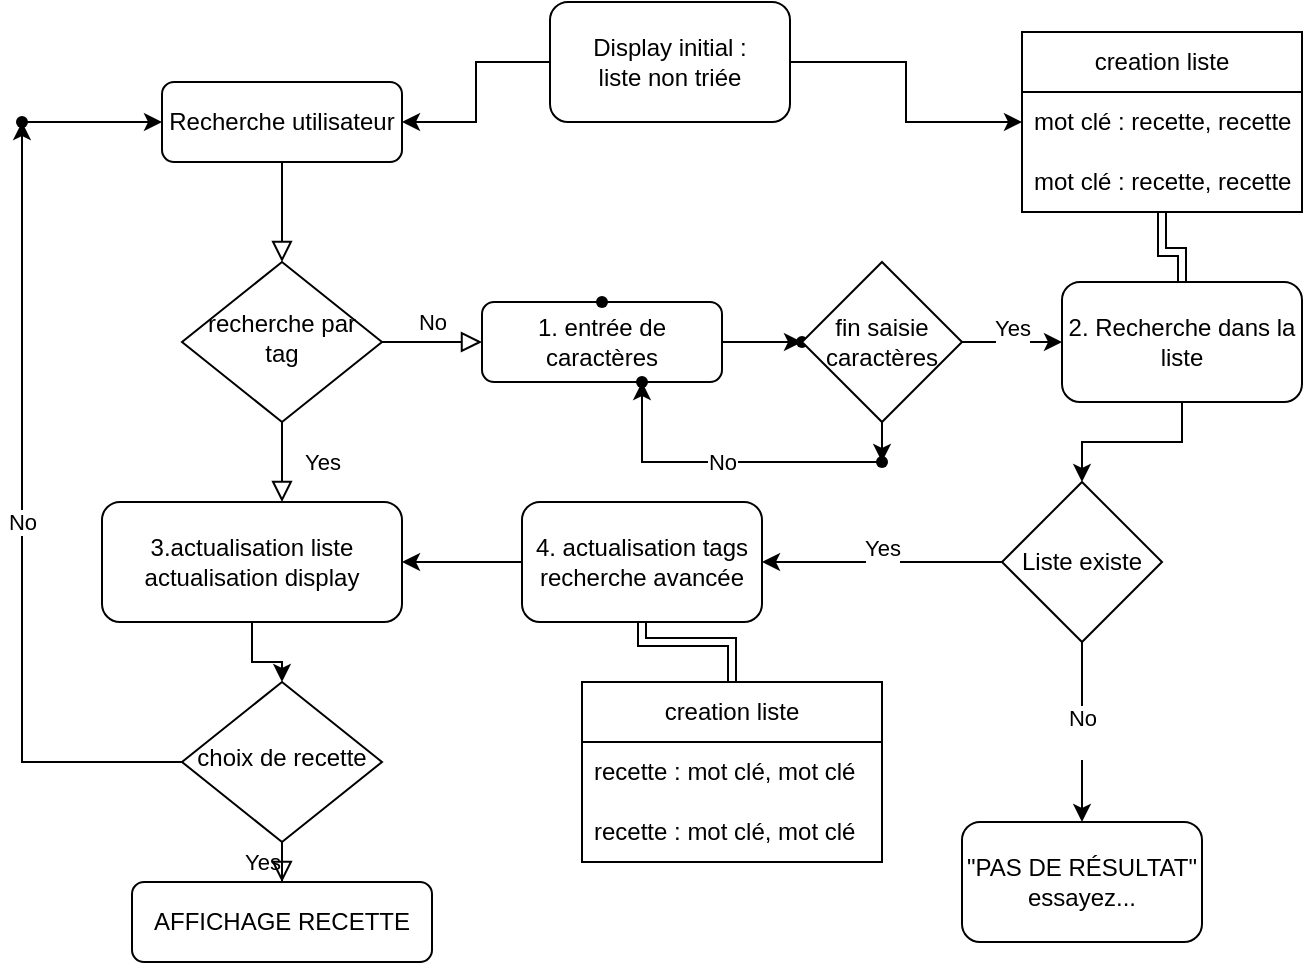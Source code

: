 <mxfile version="21.0.6" type="github">
  <diagram id="C5RBs43oDa-KdzZeNtuy" name="Page-1">
    <mxGraphModel dx="1434" dy="746" grid="1" gridSize="10" guides="1" tooltips="1" connect="1" arrows="1" fold="1" page="1" pageScale="1" pageWidth="827" pageHeight="1169" math="0" shadow="0">
      <root>
        <mxCell id="WIyWlLk6GJQsqaUBKTNV-0" />
        <mxCell id="WIyWlLk6GJQsqaUBKTNV-1" parent="WIyWlLk6GJQsqaUBKTNV-0" />
        <mxCell id="WIyWlLk6GJQsqaUBKTNV-2" value="" style="rounded=0;html=1;jettySize=auto;orthogonalLoop=1;fontSize=11;endArrow=block;endFill=0;endSize=8;strokeWidth=1;shadow=0;labelBackgroundColor=none;edgeStyle=orthogonalEdgeStyle;" parent="WIyWlLk6GJQsqaUBKTNV-1" source="WIyWlLk6GJQsqaUBKTNV-3" target="WIyWlLk6GJQsqaUBKTNV-6" edge="1">
          <mxGeometry relative="1" as="geometry" />
        </mxCell>
        <mxCell id="WIyWlLk6GJQsqaUBKTNV-3" value="Recherche utilisateur" style="rounded=1;whiteSpace=wrap;html=1;fontSize=12;glass=0;strokeWidth=1;shadow=0;" parent="WIyWlLk6GJQsqaUBKTNV-1" vertex="1">
          <mxGeometry x="160" y="80" width="120" height="40" as="geometry" />
        </mxCell>
        <mxCell id="WIyWlLk6GJQsqaUBKTNV-4" value="Yes" style="rounded=0;html=1;jettySize=auto;orthogonalLoop=1;fontSize=11;endArrow=block;endFill=0;endSize=8;strokeWidth=1;shadow=0;labelBackgroundColor=none;edgeStyle=orthogonalEdgeStyle;" parent="WIyWlLk6GJQsqaUBKTNV-1" source="WIyWlLk6GJQsqaUBKTNV-6" edge="1">
          <mxGeometry y="20" relative="1" as="geometry">
            <mxPoint as="offset" />
            <mxPoint x="220" y="290" as="targetPoint" />
          </mxGeometry>
        </mxCell>
        <mxCell id="WIyWlLk6GJQsqaUBKTNV-5" value="No" style="edgeStyle=orthogonalEdgeStyle;rounded=0;html=1;jettySize=auto;orthogonalLoop=1;fontSize=11;endArrow=block;endFill=0;endSize=8;strokeWidth=1;shadow=0;labelBackgroundColor=none;" parent="WIyWlLk6GJQsqaUBKTNV-1" source="WIyWlLk6GJQsqaUBKTNV-6" target="WIyWlLk6GJQsqaUBKTNV-7" edge="1">
          <mxGeometry y="10" relative="1" as="geometry">
            <mxPoint as="offset" />
          </mxGeometry>
        </mxCell>
        <mxCell id="WIyWlLk6GJQsqaUBKTNV-6" value="recherche par tag" style="rhombus;whiteSpace=wrap;html=1;shadow=0;fontFamily=Helvetica;fontSize=12;align=center;strokeWidth=1;spacing=6;spacingTop=-4;" parent="WIyWlLk6GJQsqaUBKTNV-1" vertex="1">
          <mxGeometry x="170" y="170" width="100" height="80" as="geometry" />
        </mxCell>
        <mxCell id="lKeSZct14nc6wVGhTYW1-5" value="" style="edgeStyle=orthogonalEdgeStyle;rounded=0;orthogonalLoop=1;jettySize=auto;html=1;" edge="1" parent="WIyWlLk6GJQsqaUBKTNV-1" source="WIyWlLk6GJQsqaUBKTNV-7" target="lKeSZct14nc6wVGhTYW1-4">
          <mxGeometry relative="1" as="geometry" />
        </mxCell>
        <mxCell id="WIyWlLk6GJQsqaUBKTNV-7" value="1. entrée de caractères" style="rounded=1;whiteSpace=wrap;html=1;fontSize=12;glass=0;strokeWidth=1;shadow=0;" parent="WIyWlLk6GJQsqaUBKTNV-1" vertex="1">
          <mxGeometry x="320" y="190" width="120" height="40" as="geometry" />
        </mxCell>
        <mxCell id="WIyWlLk6GJQsqaUBKTNV-9" value="Yes" style="edgeStyle=orthogonalEdgeStyle;rounded=0;html=1;jettySize=auto;orthogonalLoop=1;fontSize=11;endArrow=block;endFill=0;endSize=8;strokeWidth=1;shadow=0;labelBackgroundColor=none;" parent="WIyWlLk6GJQsqaUBKTNV-1" source="WIyWlLk6GJQsqaUBKTNV-10" target="WIyWlLk6GJQsqaUBKTNV-12" edge="1">
          <mxGeometry y="10" relative="1" as="geometry">
            <mxPoint as="offset" />
          </mxGeometry>
        </mxCell>
        <mxCell id="lKeSZct14nc6wVGhTYW1-24" value="No" style="edgeStyle=orthogonalEdgeStyle;rounded=0;orthogonalLoop=1;jettySize=auto;html=1;" edge="1" parent="WIyWlLk6GJQsqaUBKTNV-1" source="WIyWlLk6GJQsqaUBKTNV-10" target="lKeSZct14nc6wVGhTYW1-23">
          <mxGeometry relative="1" as="geometry" />
        </mxCell>
        <mxCell id="WIyWlLk6GJQsqaUBKTNV-10" value="choix de recette" style="rhombus;whiteSpace=wrap;html=1;shadow=0;fontFamily=Helvetica;fontSize=12;align=center;strokeWidth=1;spacing=6;spacingTop=-4;" parent="WIyWlLk6GJQsqaUBKTNV-1" vertex="1">
          <mxGeometry x="170" y="380" width="100" height="80" as="geometry" />
        </mxCell>
        <mxCell id="WIyWlLk6GJQsqaUBKTNV-12" value="AFFICHAGE RECETTE" style="rounded=1;whiteSpace=wrap;html=1;fontSize=12;glass=0;strokeWidth=1;shadow=0;" parent="WIyWlLk6GJQsqaUBKTNV-1" vertex="1">
          <mxGeometry x="145" y="480" width="150" height="40" as="geometry" />
        </mxCell>
        <mxCell id="lKeSZct14nc6wVGhTYW1-4" value="" style="shape=waypoint;sketch=0;size=6;pointerEvents=1;points=[];fillColor=default;resizable=0;rotatable=0;perimeter=centerPerimeter;snapToPoint=1;rounded=1;glass=0;strokeWidth=1;shadow=0;" vertex="1" parent="WIyWlLk6GJQsqaUBKTNV-1">
          <mxGeometry x="470" y="200" width="20" height="20" as="geometry" />
        </mxCell>
        <mxCell id="lKeSZct14nc6wVGhTYW1-28" value="" style="edgeStyle=orthogonalEdgeStyle;rounded=0;orthogonalLoop=1;jettySize=auto;html=1;" edge="1" parent="WIyWlLk6GJQsqaUBKTNV-1" source="lKeSZct14nc6wVGhTYW1-6" target="lKeSZct14nc6wVGhTYW1-27">
          <mxGeometry relative="1" as="geometry" />
        </mxCell>
        <mxCell id="lKeSZct14nc6wVGhTYW1-33" value="&lt;div&gt;Yes&lt;/div&gt;&lt;div&gt;&lt;br&gt;&lt;/div&gt;" style="edgeStyle=orthogonalEdgeStyle;rounded=0;orthogonalLoop=1;jettySize=auto;html=1;" edge="1" parent="WIyWlLk6GJQsqaUBKTNV-1" source="lKeSZct14nc6wVGhTYW1-6" target="lKeSZct14nc6wVGhTYW1-32">
          <mxGeometry relative="1" as="geometry" />
        </mxCell>
        <mxCell id="lKeSZct14nc6wVGhTYW1-6" value="fin saisie caractères" style="rhombus;whiteSpace=wrap;html=1;" vertex="1" parent="WIyWlLk6GJQsqaUBKTNV-1">
          <mxGeometry x="480" y="170" width="80" height="80" as="geometry" />
        </mxCell>
        <mxCell id="lKeSZct14nc6wVGhTYW1-9" value="" style="shape=waypoint;sketch=0;size=6;pointerEvents=1;points=[];fillColor=default;resizable=0;rotatable=0;perimeter=centerPerimeter;snapToPoint=1;" vertex="1" parent="WIyWlLk6GJQsqaUBKTNV-1">
          <mxGeometry x="370" y="180" width="20" height="20" as="geometry" />
        </mxCell>
        <mxCell id="lKeSZct14nc6wVGhTYW1-26" value="" style="edgeStyle=orthogonalEdgeStyle;rounded=0;orthogonalLoop=1;jettySize=auto;html=1;" edge="1" parent="WIyWlLk6GJQsqaUBKTNV-1" source="lKeSZct14nc6wVGhTYW1-11" target="lKeSZct14nc6wVGhTYW1-13">
          <mxGeometry relative="1" as="geometry" />
        </mxCell>
        <mxCell id="lKeSZct14nc6wVGhTYW1-11" value="4. actualisation tags recherche avancée" style="rounded=1;whiteSpace=wrap;html=1;" vertex="1" parent="WIyWlLk6GJQsqaUBKTNV-1">
          <mxGeometry x="340" y="290" width="120" height="60" as="geometry" />
        </mxCell>
        <mxCell id="lKeSZct14nc6wVGhTYW1-42" style="edgeStyle=orthogonalEdgeStyle;rounded=0;orthogonalLoop=1;jettySize=auto;html=1;exitX=0.5;exitY=1;exitDx=0;exitDy=0;" edge="1" parent="WIyWlLk6GJQsqaUBKTNV-1" source="lKeSZct14nc6wVGhTYW1-13" target="WIyWlLk6GJQsqaUBKTNV-10">
          <mxGeometry relative="1" as="geometry" />
        </mxCell>
        <mxCell id="lKeSZct14nc6wVGhTYW1-13" value="3.actualisation liste&lt;div&gt;actualisation display&lt;br&gt;&lt;/div&gt;" style="rounded=1;whiteSpace=wrap;html=1;" vertex="1" parent="WIyWlLk6GJQsqaUBKTNV-1">
          <mxGeometry x="130" y="290" width="150" height="60" as="geometry" />
        </mxCell>
        <mxCell id="lKeSZct14nc6wVGhTYW1-43" style="edgeStyle=orthogonalEdgeStyle;rounded=0;orthogonalLoop=1;jettySize=auto;html=1;shape=link;" edge="1" parent="WIyWlLk6GJQsqaUBKTNV-1" source="lKeSZct14nc6wVGhTYW1-15" target="lKeSZct14nc6wVGhTYW1-32">
          <mxGeometry relative="1" as="geometry" />
        </mxCell>
        <mxCell id="lKeSZct14nc6wVGhTYW1-15" value="creation liste" style="swimlane;fontStyle=0;childLayout=stackLayout;horizontal=1;startSize=30;horizontalStack=0;resizeParent=1;resizeParentMax=0;resizeLast=0;collapsible=1;marginBottom=0;whiteSpace=wrap;html=1;" vertex="1" parent="WIyWlLk6GJQsqaUBKTNV-1">
          <mxGeometry x="590" y="55" width="140" height="90" as="geometry" />
        </mxCell>
        <mxCell id="lKeSZct14nc6wVGhTYW1-18" value="mot clé : recette, recette" style="text;strokeColor=none;fillColor=none;align=left;verticalAlign=middle;spacingLeft=4;spacingRight=4;overflow=hidden;points=[[0,0.5],[1,0.5]];portConstraint=eastwest;rotatable=0;whiteSpace=wrap;html=1;" vertex="1" parent="lKeSZct14nc6wVGhTYW1-15">
          <mxGeometry y="30" width="140" height="30" as="geometry" />
        </mxCell>
        <mxCell id="lKeSZct14nc6wVGhTYW1-16" value="mot clé : recette, recette" style="text;strokeColor=none;fillColor=none;align=left;verticalAlign=middle;spacingLeft=4;spacingRight=4;overflow=hidden;points=[[0,0.5],[1,0.5]];portConstraint=eastwest;rotatable=0;whiteSpace=wrap;html=1;" vertex="1" parent="lKeSZct14nc6wVGhTYW1-15">
          <mxGeometry y="60" width="140" height="30" as="geometry" />
        </mxCell>
        <mxCell id="lKeSZct14nc6wVGhTYW1-25" value="" style="edgeStyle=orthogonalEdgeStyle;rounded=0;orthogonalLoop=1;jettySize=auto;html=1;" edge="1" parent="WIyWlLk6GJQsqaUBKTNV-1" source="lKeSZct14nc6wVGhTYW1-23" target="WIyWlLk6GJQsqaUBKTNV-3">
          <mxGeometry relative="1" as="geometry" />
        </mxCell>
        <mxCell id="lKeSZct14nc6wVGhTYW1-23" value="" style="shape=waypoint;sketch=0;size=6;pointerEvents=1;points=[];fillColor=default;resizable=0;rotatable=0;perimeter=centerPerimeter;snapToPoint=1;shadow=0;strokeWidth=1;spacing=6;spacingTop=-4;" vertex="1" parent="WIyWlLk6GJQsqaUBKTNV-1">
          <mxGeometry x="80" y="90" width="20" height="20" as="geometry" />
        </mxCell>
        <mxCell id="lKeSZct14nc6wVGhTYW1-30" value="No" style="edgeStyle=orthogonalEdgeStyle;rounded=0;orthogonalLoop=1;jettySize=auto;html=1;" edge="1" parent="WIyWlLk6GJQsqaUBKTNV-1" source="lKeSZct14nc6wVGhTYW1-27" target="lKeSZct14nc6wVGhTYW1-29">
          <mxGeometry relative="1" as="geometry" />
        </mxCell>
        <mxCell id="lKeSZct14nc6wVGhTYW1-27" value="" style="shape=waypoint;sketch=0;size=6;pointerEvents=1;points=[];fillColor=default;resizable=0;rotatable=0;perimeter=centerPerimeter;snapToPoint=1;" vertex="1" parent="WIyWlLk6GJQsqaUBKTNV-1">
          <mxGeometry x="510" y="260" width="20" height="20" as="geometry" />
        </mxCell>
        <mxCell id="lKeSZct14nc6wVGhTYW1-29" value="" style="shape=waypoint;sketch=0;size=6;pointerEvents=1;points=[];fillColor=default;resizable=0;rotatable=0;perimeter=centerPerimeter;snapToPoint=1;" vertex="1" parent="WIyWlLk6GJQsqaUBKTNV-1">
          <mxGeometry x="390" y="220" width="20" height="20" as="geometry" />
        </mxCell>
        <mxCell id="lKeSZct14nc6wVGhTYW1-38" value="" style="edgeStyle=orthogonalEdgeStyle;rounded=0;orthogonalLoop=1;jettySize=auto;html=1;" edge="1" parent="WIyWlLk6GJQsqaUBKTNV-1" source="lKeSZct14nc6wVGhTYW1-32" target="lKeSZct14nc6wVGhTYW1-37">
          <mxGeometry relative="1" as="geometry" />
        </mxCell>
        <mxCell id="lKeSZct14nc6wVGhTYW1-32" value="2. Recherche dans la liste" style="rounded=1;whiteSpace=wrap;html=1;" vertex="1" parent="WIyWlLk6GJQsqaUBKTNV-1">
          <mxGeometry x="610" y="180" width="120" height="60" as="geometry" />
        </mxCell>
        <mxCell id="lKeSZct14nc6wVGhTYW1-39" value="&lt;div&gt;Yes&lt;/div&gt;&lt;div&gt;&lt;br&gt;&lt;/div&gt;" style="edgeStyle=orthogonalEdgeStyle;rounded=0;orthogonalLoop=1;jettySize=auto;html=1;entryX=1;entryY=0.5;entryDx=0;entryDy=0;" edge="1" parent="WIyWlLk6GJQsqaUBKTNV-1" source="lKeSZct14nc6wVGhTYW1-37" target="lKeSZct14nc6wVGhTYW1-11">
          <mxGeometry relative="1" as="geometry" />
        </mxCell>
        <mxCell id="lKeSZct14nc6wVGhTYW1-41" value="&lt;div&gt;No&lt;/div&gt;&lt;div&gt;&lt;br&gt;&lt;/div&gt;" style="edgeStyle=orthogonalEdgeStyle;rounded=0;orthogonalLoop=1;jettySize=auto;html=1;" edge="1" parent="WIyWlLk6GJQsqaUBKTNV-1" source="lKeSZct14nc6wVGhTYW1-37" target="lKeSZct14nc6wVGhTYW1-40">
          <mxGeometry relative="1" as="geometry" />
        </mxCell>
        <mxCell id="lKeSZct14nc6wVGhTYW1-37" value="Liste existe" style="rhombus;whiteSpace=wrap;html=1;" vertex="1" parent="WIyWlLk6GJQsqaUBKTNV-1">
          <mxGeometry x="580" y="280" width="80" height="80" as="geometry" />
        </mxCell>
        <mxCell id="lKeSZct14nc6wVGhTYW1-40" value="&lt;div&gt;&quot;PAS DE RÉSULTAT&quot;&lt;/div&gt;&lt;div&gt;essayez...&lt;br&gt;&lt;/div&gt;" style="rounded=1;whiteSpace=wrap;html=1;" vertex="1" parent="WIyWlLk6GJQsqaUBKTNV-1">
          <mxGeometry x="560" y="450" width="120" height="60" as="geometry" />
        </mxCell>
        <mxCell id="lKeSZct14nc6wVGhTYW1-48" value="" style="edgeStyle=orthogonalEdgeStyle;rounded=0;orthogonalLoop=1;jettySize=auto;html=1;shape=link;" edge="1" parent="WIyWlLk6GJQsqaUBKTNV-1" source="lKeSZct14nc6wVGhTYW1-44" target="lKeSZct14nc6wVGhTYW1-11">
          <mxGeometry relative="1" as="geometry" />
        </mxCell>
        <mxCell id="lKeSZct14nc6wVGhTYW1-44" value="creation liste" style="swimlane;fontStyle=0;childLayout=stackLayout;horizontal=1;startSize=30;horizontalStack=0;resizeParent=1;resizeParentMax=0;resizeLast=0;collapsible=1;marginBottom=0;whiteSpace=wrap;html=1;" vertex="1" parent="WIyWlLk6GJQsqaUBKTNV-1">
          <mxGeometry x="370" y="380" width="150" height="90" as="geometry" />
        </mxCell>
        <mxCell id="lKeSZct14nc6wVGhTYW1-47" value="recette : mot clé, mot clé" style="text;strokeColor=none;fillColor=none;align=left;verticalAlign=middle;spacingLeft=4;spacingRight=4;overflow=hidden;points=[[0,0.5],[1,0.5]];portConstraint=eastwest;rotatable=0;whiteSpace=wrap;html=1;" vertex="1" parent="lKeSZct14nc6wVGhTYW1-44">
          <mxGeometry y="30" width="150" height="30" as="geometry" />
        </mxCell>
        <mxCell id="lKeSZct14nc6wVGhTYW1-45" value="recette : mot clé, mot clé" style="text;strokeColor=none;fillColor=none;align=left;verticalAlign=middle;spacingLeft=4;spacingRight=4;overflow=hidden;points=[[0,0.5],[1,0.5]];portConstraint=eastwest;rotatable=0;whiteSpace=wrap;html=1;" vertex="1" parent="lKeSZct14nc6wVGhTYW1-44">
          <mxGeometry y="60" width="150" height="30" as="geometry" />
        </mxCell>
        <mxCell id="lKeSZct14nc6wVGhTYW1-50" value="" style="edgeStyle=orthogonalEdgeStyle;rounded=0;orthogonalLoop=1;jettySize=auto;html=1;" edge="1" parent="WIyWlLk6GJQsqaUBKTNV-1" source="lKeSZct14nc6wVGhTYW1-49" target="WIyWlLk6GJQsqaUBKTNV-3">
          <mxGeometry relative="1" as="geometry" />
        </mxCell>
        <mxCell id="lKeSZct14nc6wVGhTYW1-51" value="" style="edgeStyle=orthogonalEdgeStyle;rounded=0;orthogonalLoop=1;jettySize=auto;html=1;" edge="1" parent="WIyWlLk6GJQsqaUBKTNV-1" source="lKeSZct14nc6wVGhTYW1-49" target="lKeSZct14nc6wVGhTYW1-18">
          <mxGeometry relative="1" as="geometry" />
        </mxCell>
        <mxCell id="lKeSZct14nc6wVGhTYW1-49" value="&lt;div&gt;Display initial :&lt;/div&gt;&lt;div&gt;liste non triée&lt;br&gt;&lt;/div&gt;" style="rounded=1;whiteSpace=wrap;html=1;" vertex="1" parent="WIyWlLk6GJQsqaUBKTNV-1">
          <mxGeometry x="354" y="40" width="120" height="60" as="geometry" />
        </mxCell>
      </root>
    </mxGraphModel>
  </diagram>
</mxfile>
